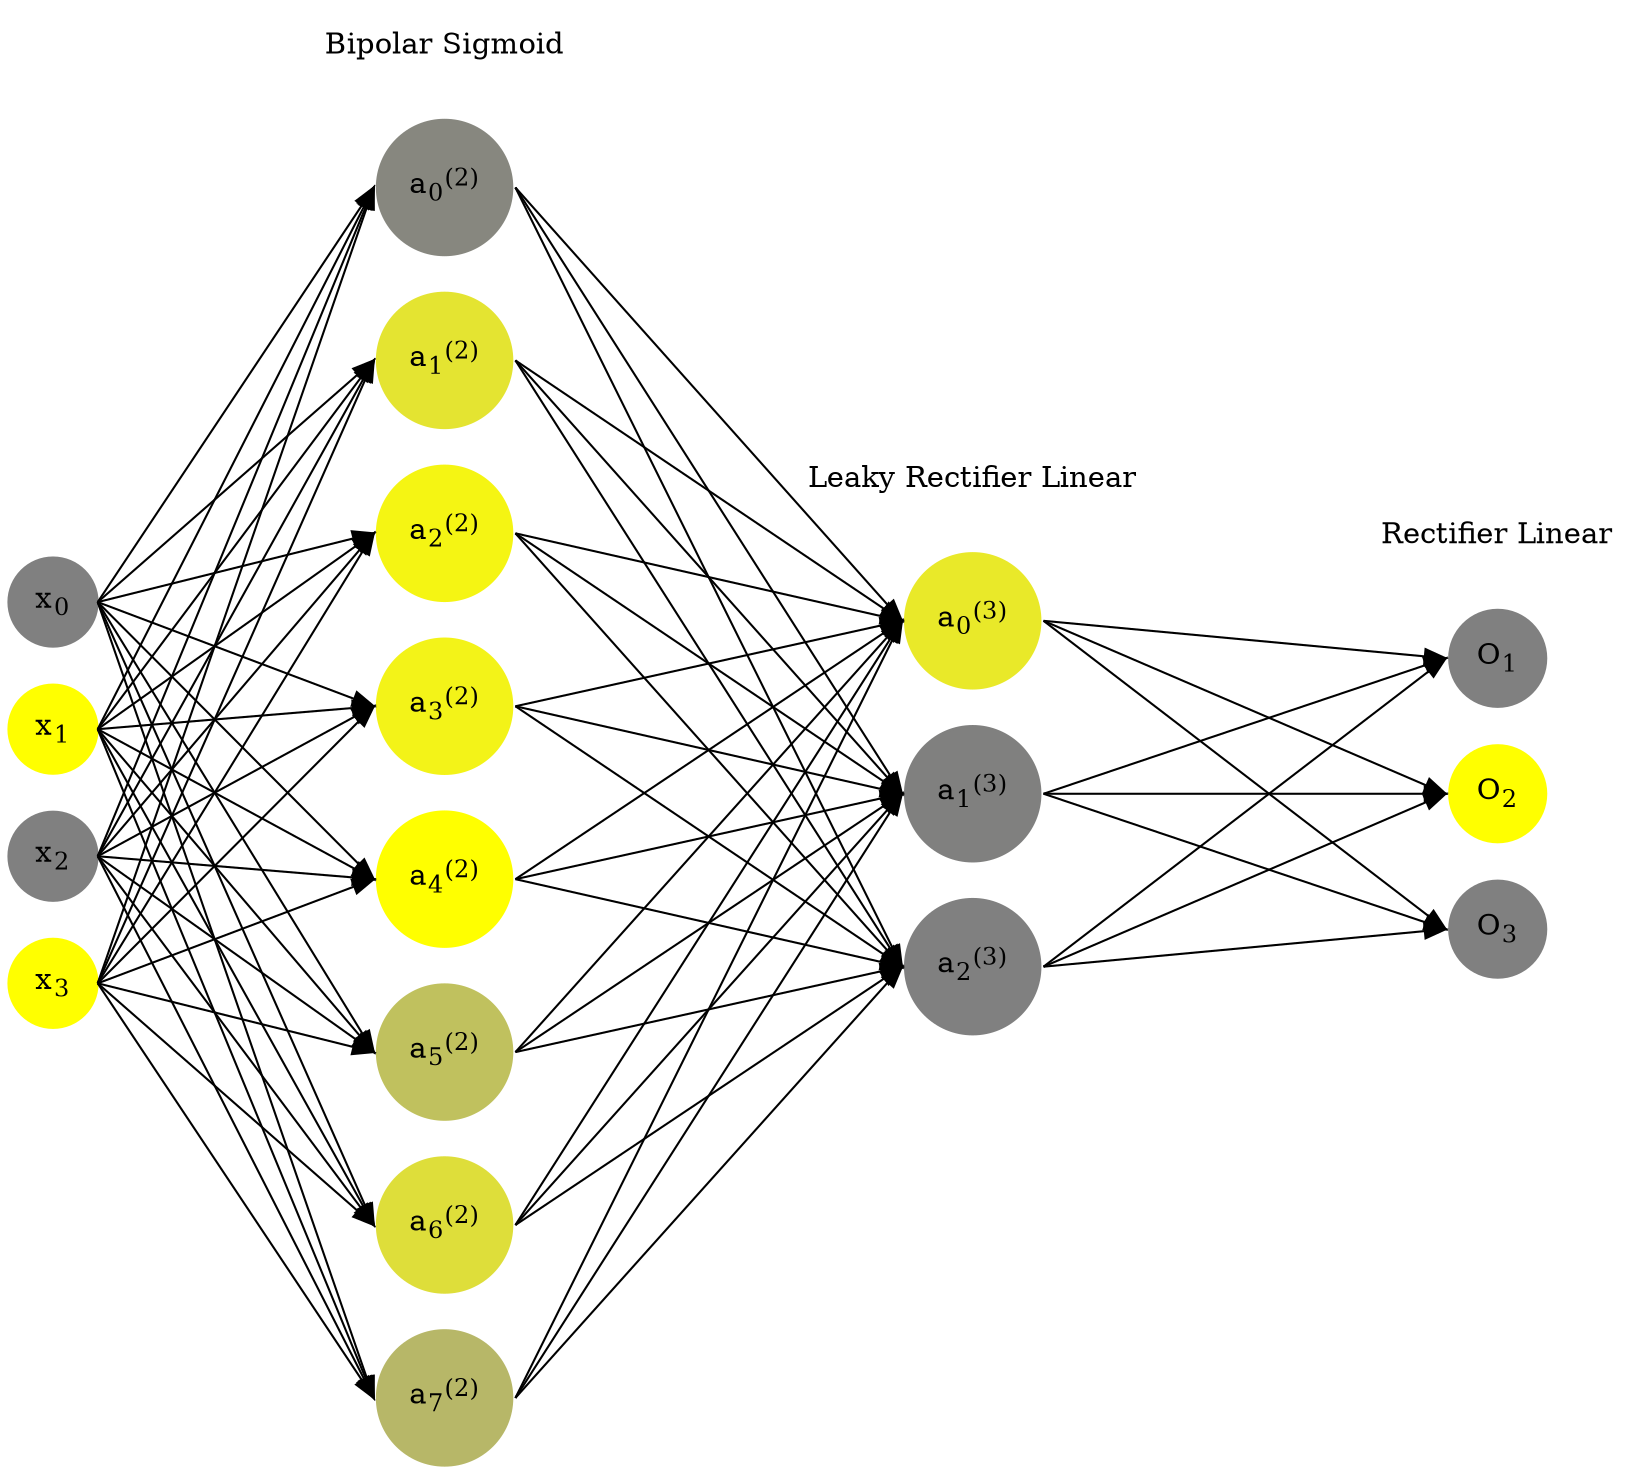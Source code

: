 digraph G {
	rankdir = LR;
	splines=false;
	edge[style=invis];
	ranksep= 1.4;
	{
	node [shape=circle, color="0.1667, 0.0, 0.5", style=filled, fillcolor="0.1667, 0.0, 0.5"];
	x0 [label=<x<sub>0</sub>>];
	}
	{
	node [shape=circle, color="0.1667, 1.0, 1.0", style=filled, fillcolor="0.1667, 1.0, 1.0"];
	x1 [label=<x<sub>1</sub>>];
	}
	{
	node [shape=circle, color="0.1667, 0.0, 0.5", style=filled, fillcolor="0.1667, 0.0, 0.5"];
	x2 [label=<x<sub>2</sub>>];
	}
	{
	node [shape=circle, color="0.1667, 1.0, 1.0", style=filled, fillcolor="0.1667, 1.0, 1.0"];
	x3 [label=<x<sub>3</sub>>];
	}
	{
	node [shape=circle, color="0.1667, 0.058863, 0.529431", style=filled, fillcolor="0.1667, 0.058863, 0.529431"];
	a02 [label=<a<sub>0</sub><sup>(2)</sup>>];
	}
	{
	node [shape=circle, color="0.1667, 0.783078, 0.891539", style=filled, fillcolor="0.1667, 0.783078, 0.891539"];
	a12 [label=<a<sub>1</sub><sup>(2)</sup>>];
	}
	{
	node [shape=circle, color="0.1667, 0.920130, 0.960065", style=filled, fillcolor="0.1667, 0.920130, 0.960065"];
	a22 [label=<a<sub>2</sub><sup>(2)</sup>>];
	}
	{
	node [shape=circle, color="0.1667, 0.899947, 0.949974", style=filled, fillcolor="0.1667, 0.899947, 0.949974"];
	a32 [label=<a<sub>3</sub><sup>(2)</sup>>];
	}
	{
	node [shape=circle, color="0.1667, 0.999854, 0.999927", style=filled, fillcolor="0.1667, 0.999854, 0.999927"];
	a42 [label=<a<sub>4</sub><sup>(2)</sup>>];
	}
	{
	node [shape=circle, color="0.1667, 0.507963, 0.753982", style=filled, fillcolor="0.1667, 0.507963, 0.753982"];
	a52 [label=<a<sub>5</sub><sup>(2)</sup>>];
	}
	{
	node [shape=circle, color="0.1667, 0.737524, 0.868762", style=filled, fillcolor="0.1667, 0.737524, 0.868762"];
	a62 [label=<a<sub>6</sub><sup>(2)</sup>>];
	}
	{
	node [shape=circle, color="0.1667, 0.430980, 0.715490", style=filled, fillcolor="0.1667, 0.430980, 0.715490"];
	a72 [label=<a<sub>7</sub><sup>(2)</sup>>];
	}
	{
	node [shape=circle, color="0.1667, 0.823816, 0.911908", style=filled, fillcolor="0.1667, 0.823816, 0.911908"];
	a03 [label=<a<sub>0</sub><sup>(3)</sup>>];
	}
	{
	node [shape=circle, color="0.1667, 0.005364, 0.502682", style=filled, fillcolor="0.1667, 0.005364, 0.502682"];
	a13 [label=<a<sub>1</sub><sup>(3)</sup>>];
	}
	{
	node [shape=circle, color="0.1667, 0.000143, 0.500072", style=filled, fillcolor="0.1667, 0.000143, 0.500072"];
	a23 [label=<a<sub>2</sub><sup>(3)</sup>>];
	}
	{
	node [shape=circle, color="0.1667, 0.0, 0.5", style=filled, fillcolor="0.1667, 0.0, 0.5"];
	O1 [label=<O<sub>1</sub>>];
	}
	{
	node [shape=circle, color="0.1667, 1.0, 1.0", style=filled, fillcolor="0.1667, 1.0, 1.0"];
	O2 [label=<O<sub>2</sub>>];
	}
	{
	node [shape=circle, color="0.1667, 0.0, 0.5", style=filled, fillcolor="0.1667, 0.0, 0.5"];
	O3 [label=<O<sub>3</sub>>];
	}
	{
	rank=same;
	x0->x1->x2->x3;
	}
	{
	rank=same;
	a02->a12->a22->a32->a42->a52->a62->a72;
	}
	{
	rank=same;
	a03->a13->a23;
	}
	{
	rank=same;
	O1->O2->O3;
	}
	l1 [shape=plaintext,label="Bipolar Sigmoid"];
	l1->a02;
	{rank=same; l1;a02};
	l2 [shape=plaintext,label="Leaky Rectifier Linear"];
	l2->a03;
	{rank=same; l2;a03};
	l3 [shape=plaintext,label="Rectifier Linear"];
	l3->O1;
	{rank=same; l3;O1};
edge[style=solid, tailport=e, headport=w];
	{x0;x1;x2;x3} -> {a02;a12;a22;a32;a42;a52;a62;a72};
	{a02;a12;a22;a32;a42;a52;a62;a72} -> {a03;a13;a23};
	{a03;a13;a23} -> {O1,O2,O3};
}